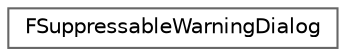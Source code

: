 digraph "Graphical Class Hierarchy"
{
 // INTERACTIVE_SVG=YES
 // LATEX_PDF_SIZE
  bgcolor="transparent";
  edge [fontname=Helvetica,fontsize=10,labelfontname=Helvetica,labelfontsize=10];
  node [fontname=Helvetica,fontsize=10,shape=box,height=0.2,width=0.4];
  rankdir="LR";
  Node0 [id="Node000000",label="FSuppressableWarningDialog",height=0.2,width=0.4,color="grey40", fillcolor="white", style="filled",URL="$d0/d68/classFSuppressableWarningDialog.html",tooltip="A Dialog that displays a warning message to the user and provides the option to not display it in the..."];
}
